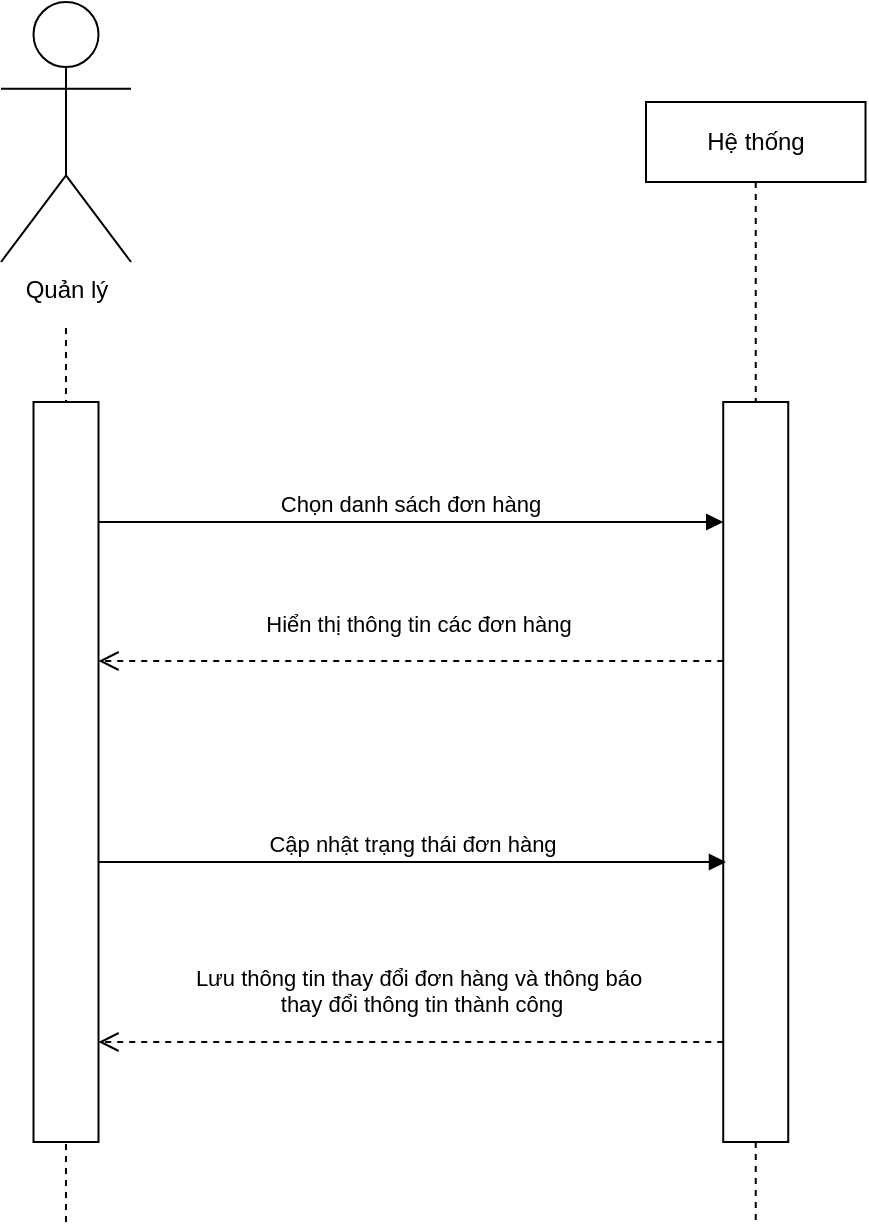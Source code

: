 <mxfile version="27.1.4">
  <diagram name="Page-1" id="qzvqXsZ5ZwBJdFictUcA">
    <mxGraphModel dx="1426" dy="783" grid="1" gridSize="10" guides="1" tooltips="1" connect="1" arrows="1" fold="1" page="1" pageScale="1" pageWidth="850" pageHeight="1100" math="0" shadow="0">
      <root>
        <mxCell id="0" />
        <mxCell id="1" parent="0" />
        <mxCell id="UMYcjgCTO4qiesuA8_Jj-19" value="" style="endArrow=none;dashed=1;html=1;rounded=0;" parent="1" edge="1">
          <mxGeometry width="50" height="50" relative="1" as="geometry">
            <mxPoint x="220" y="640" as="sourcePoint" />
            <mxPoint x="220" y="190" as="targetPoint" />
          </mxGeometry>
        </mxCell>
        <mxCell id="cKce5plZVRJmbIAS20uQ-10" value="Hệ thống" style="shape=umlLifeline;perimeter=lifelinePerimeter;whiteSpace=wrap;html=1;container=1;dropTarget=0;collapsible=0;recursiveResize=0;outlineConnect=0;portConstraint=eastwest;newEdgeStyle={&quot;curved&quot;:0,&quot;rounded&quot;:0};" parent="1" vertex="1">
          <mxGeometry x="510" y="80" width="109.75" height="560" as="geometry" />
        </mxCell>
        <mxCell id="cKce5plZVRJmbIAS20uQ-12" value="" style="html=1;points=[[0,0,0,0,5],[0,1,0,0,-5],[1,0,0,0,5],[1,1,0,0,-5]];perimeter=orthogonalPerimeter;outlineConnect=0;targetShapes=umlLifeline;portConstraint=eastwest;newEdgeStyle={&quot;curved&quot;:0,&quot;rounded&quot;:0};" parent="cKce5plZVRJmbIAS20uQ-10" vertex="1">
          <mxGeometry x="38.62" y="150" width="32.5" height="370" as="geometry" />
        </mxCell>
        <mxCell id="cKce5plZVRJmbIAS20uQ-11" value="" style="html=1;points=[[0,0,0,0,5],[0,1,0,0,-5],[1,0,0,0,5],[1,1,0,0,-5]];perimeter=orthogonalPerimeter;outlineConnect=0;targetShapes=umlLifeline;portConstraint=eastwest;newEdgeStyle={&quot;curved&quot;:0,&quot;rounded&quot;:0};" parent="1" vertex="1">
          <mxGeometry x="203.75" y="230" width="32.5" height="370" as="geometry" />
        </mxCell>
        <mxCell id="cKce5plZVRJmbIAS20uQ-13" value="Hiển thị thông tin các đơn hàng" style="html=1;verticalAlign=bottom;endArrow=open;dashed=1;endSize=8;curved=0;rounded=0;" parent="1" edge="1">
          <mxGeometry x="-0.023" y="-10" relative="1" as="geometry">
            <mxPoint x="548.62" y="359.5" as="sourcePoint" />
            <mxPoint x="236.25" y="359.5" as="targetPoint" />
            <mxPoint as="offset" />
          </mxGeometry>
        </mxCell>
        <mxCell id="cKce5plZVRJmbIAS20uQ-14" value="Chọn danh sách đơn hàng" style="html=1;verticalAlign=bottom;endArrow=block;curved=0;rounded=0;" parent="1" target="cKce5plZVRJmbIAS20uQ-12" edge="1">
          <mxGeometry width="80" relative="1" as="geometry">
            <mxPoint x="236.25" y="290" as="sourcePoint" />
            <mxPoint x="316.25" y="290" as="targetPoint" />
            <Array as="points">
              <mxPoint x="286.25" y="290" />
            </Array>
          </mxGeometry>
        </mxCell>
        <mxCell id="UMYcjgCTO4qiesuA8_Jj-6" value="Cập nhật trạng thái đơn hàng" style="html=1;verticalAlign=bottom;endArrow=block;curved=0;rounded=0;" parent="1" edge="1">
          <mxGeometry width="80" relative="1" as="geometry">
            <mxPoint x="236.25" y="460" as="sourcePoint" />
            <mxPoint x="550" y="460" as="targetPoint" />
            <Array as="points">
              <mxPoint x="286.25" y="460" />
            </Array>
          </mxGeometry>
        </mxCell>
        <mxCell id="UMYcjgCTO4qiesuA8_Jj-9" value="Lưu thông tin thay đổi đơn hàng và thông báo&lt;div&gt;&amp;nbsp;thay đổi thông tin thành công&lt;/div&gt;" style="html=1;verticalAlign=bottom;endArrow=open;dashed=1;endSize=8;curved=0;rounded=0;" parent="1" edge="1">
          <mxGeometry x="-0.023" y="-10" relative="1" as="geometry">
            <mxPoint x="548.62" y="550" as="sourcePoint" />
            <mxPoint x="236.25" y="550" as="targetPoint" />
            <mxPoint as="offset" />
          </mxGeometry>
        </mxCell>
        <mxCell id="UMYcjgCTO4qiesuA8_Jj-10" value="Quản lý" style="shape=umlActor;verticalLabelPosition=bottom;verticalAlign=top;html=1;outlineConnect=0;" parent="1" vertex="1">
          <mxGeometry x="187.5" y="30" width="65" height="130" as="geometry" />
        </mxCell>
      </root>
    </mxGraphModel>
  </diagram>
</mxfile>
